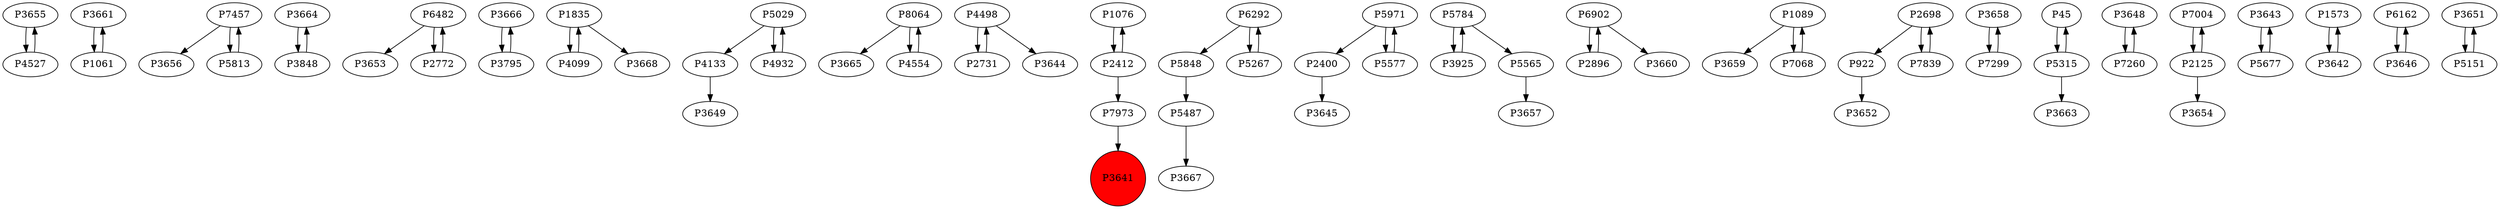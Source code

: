 digraph {
	P3655 -> P4527
	P3661 -> P1061
	P7457 -> P3656
	P3664 -> P3848
	P6482 -> P3653
	P3666 -> P3795
	P1835 -> P4099
	P5813 -> P7457
	P5029 -> P4133
	P8064 -> P3665
	P4554 -> P8064
	P4498 -> P2731
	P1076 -> P2412
	P1835 -> P3668
	P4527 -> P3655
	P5487 -> P3667
	P2731 -> P4498
	P5971 -> P2400
	P4498 -> P3644
	P5784 -> P3925
	P6902 -> P2896
	P1089 -> P3659
	P922 -> P3652
	P2698 -> P7839
	P3658 -> P7299
	P45 -> P5315
	P8064 -> P4554
	P2698 -> P922
	P3648 -> P7260
	P3925 -> P5784
	P6902 -> P3660
	P7260 -> P3648
	P6292 -> P5848
	P7004 -> P2125
	P6482 -> P2772
	P7457 -> P5813
	P7299 -> P3658
	P5315 -> P45
	P3643 -> P5677
	P2125 -> P3654
	P1089 -> P7068
	P5577 -> P5971
	P2896 -> P6902
	P2412 -> P1076
	P2400 -> P3645
	P6292 -> P5267
	P5971 -> P5577
	P2412 -> P7973
	P2125 -> P7004
	P1573 -> P3642
	P6162 -> P3646
	P5784 -> P5565
	P2772 -> P6482
	P5267 -> P6292
	P7839 -> P2698
	P5677 -> P3643
	P7068 -> P1089
	P4932 -> P5029
	P3651 -> P5151
	P3646 -> P6162
	P5151 -> P3651
	P7973 -> P3641
	P5029 -> P4932
	P3795 -> P3666
	P5315 -> P3663
	P4133 -> P3649
	P1061 -> P3661
	P5848 -> P5487
	P3848 -> P3664
	P3642 -> P1573
	P5565 -> P3657
	P4099 -> P1835
	P3641 [shape=circle]
	P3641 [style=filled]
	P3641 [fillcolor=red]
}
